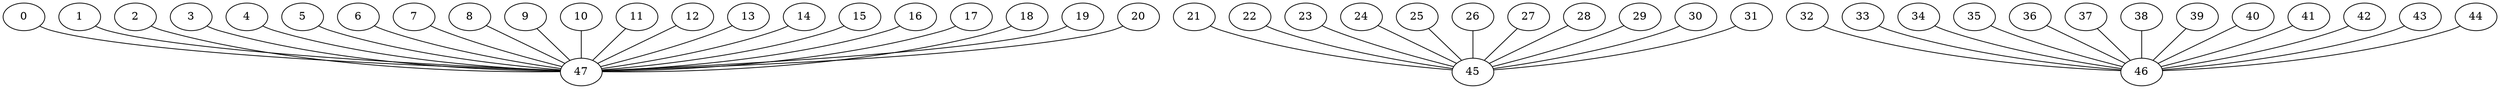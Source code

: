strict graph "" {
	0 -- 47;
	1 -- 47;
	2 -- 47;
	3 -- 47;
	4 -- 47;
	5 -- 47;
	6 -- 47;
	7 -- 47;
	8 -- 47;
	9 -- 47;
	10 -- 47;
	11 -- 47;
	12 -- 47;
	13 -- 47;
	14 -- 47;
	15 -- 47;
	16 -- 47;
	17 -- 47;
	18 -- 47;
	19 -- 47;
	20 -- 47;
	21 -- 45;
	22 -- 45;
	23 -- 45;
	24 -- 45;
	25 -- 45;
	26 -- 45;
	27 -- 45;
	28 -- 45;
	29 -- 45;
	30 -- 45;
	31 -- 45;
	32 -- 46;
	33 -- 46;
	34 -- 46;
	35 -- 46;
	36 -- 46;
	37 -- 46;
	38 -- 46;
	39 -- 46;
	40 -- 46;
	41 -- 46;
	42 -- 46;
	43 -- 46;
	44 -- 46;
}
